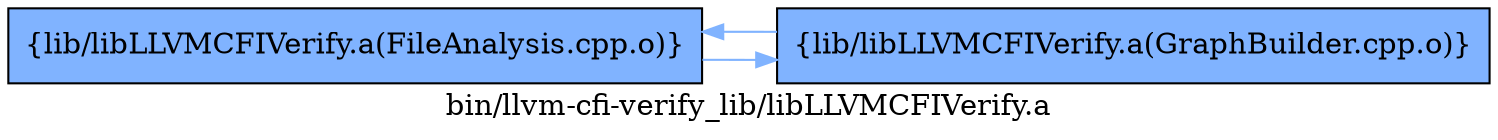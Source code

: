 digraph "bin/llvm-cfi-verify_lib/libLLVMCFIVerify.a" {
	label="bin/llvm-cfi-verify_lib/libLLVMCFIVerify.a";
	rankdir=LR;
	{ rank=same; Node0x557ff1ff8c98;  }

	Node0x557ff1ff8c98 [shape=record,shape=box,group=1,style=filled,fillcolor="0.600000 0.5 1",label="{lib/libLLVMCFIVerify.a(FileAnalysis.cpp.o)}"];
	Node0x557ff1ff8c98 -> Node0x557ff1ff7ed8[color="0.600000 0.5 1"];
	Node0x557ff1ff7ed8 [shape=record,shape=box,group=1,style=filled,fillcolor="0.600000 0.5 1",label="{lib/libLLVMCFIVerify.a(GraphBuilder.cpp.o)}"];
	Node0x557ff1ff7ed8 -> Node0x557ff1ff8c98[color="0.600000 0.5 1"];
}
